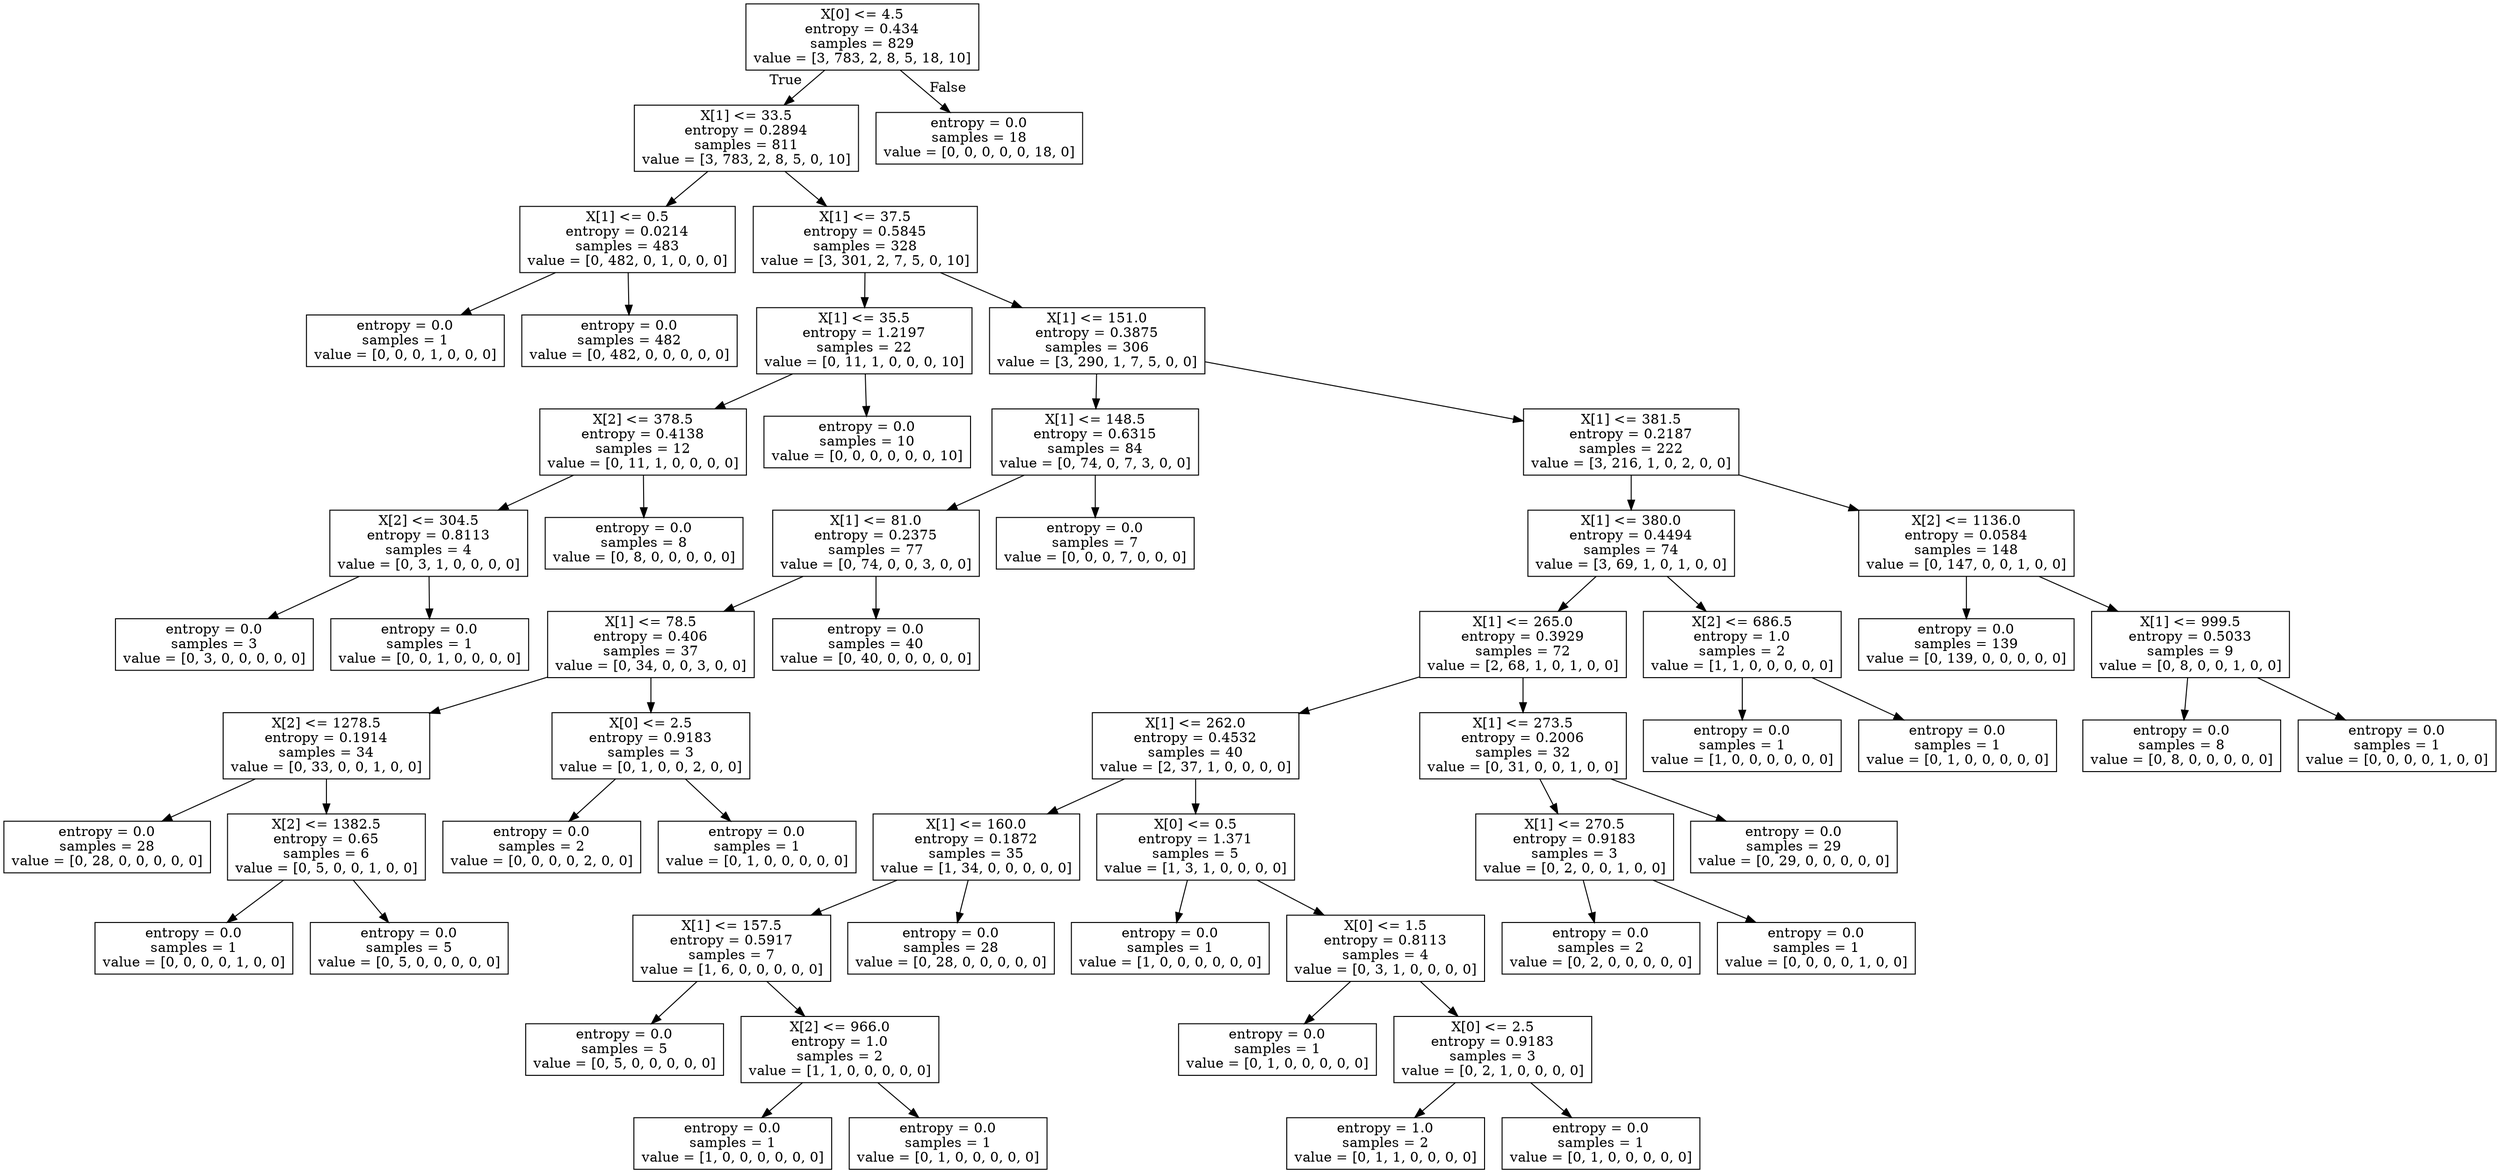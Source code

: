 digraph Tree {
node [shape=box] ;
0 [label="X[0] <= 4.5\nentropy = 0.434\nsamples = 829\nvalue = [3, 783, 2, 8, 5, 18, 10]"] ;
1 [label="X[1] <= 33.5\nentropy = 0.2894\nsamples = 811\nvalue = [3, 783, 2, 8, 5, 0, 10]"] ;
0 -> 1 [labeldistance=2.5, labelangle=45, headlabel="True"] ;
2 [label="X[1] <= 0.5\nentropy = 0.0214\nsamples = 483\nvalue = [0, 482, 0, 1, 0, 0, 0]"] ;
1 -> 2 ;
3 [label="entropy = 0.0\nsamples = 1\nvalue = [0, 0, 0, 1, 0, 0, 0]"] ;
2 -> 3 ;
4 [label="entropy = 0.0\nsamples = 482\nvalue = [0, 482, 0, 0, 0, 0, 0]"] ;
2 -> 4 ;
5 [label="X[1] <= 37.5\nentropy = 0.5845\nsamples = 328\nvalue = [3, 301, 2, 7, 5, 0, 10]"] ;
1 -> 5 ;
6 [label="X[1] <= 35.5\nentropy = 1.2197\nsamples = 22\nvalue = [0, 11, 1, 0, 0, 0, 10]"] ;
5 -> 6 ;
7 [label="X[2] <= 378.5\nentropy = 0.4138\nsamples = 12\nvalue = [0, 11, 1, 0, 0, 0, 0]"] ;
6 -> 7 ;
8 [label="X[2] <= 304.5\nentropy = 0.8113\nsamples = 4\nvalue = [0, 3, 1, 0, 0, 0, 0]"] ;
7 -> 8 ;
9 [label="entropy = 0.0\nsamples = 3\nvalue = [0, 3, 0, 0, 0, 0, 0]"] ;
8 -> 9 ;
10 [label="entropy = 0.0\nsamples = 1\nvalue = [0, 0, 1, 0, 0, 0, 0]"] ;
8 -> 10 ;
11 [label="entropy = 0.0\nsamples = 8\nvalue = [0, 8, 0, 0, 0, 0, 0]"] ;
7 -> 11 ;
12 [label="entropy = 0.0\nsamples = 10\nvalue = [0, 0, 0, 0, 0, 0, 10]"] ;
6 -> 12 ;
13 [label="X[1] <= 151.0\nentropy = 0.3875\nsamples = 306\nvalue = [3, 290, 1, 7, 5, 0, 0]"] ;
5 -> 13 ;
14 [label="X[1] <= 148.5\nentropy = 0.6315\nsamples = 84\nvalue = [0, 74, 0, 7, 3, 0, 0]"] ;
13 -> 14 ;
15 [label="X[1] <= 81.0\nentropy = 0.2375\nsamples = 77\nvalue = [0, 74, 0, 0, 3, 0, 0]"] ;
14 -> 15 ;
16 [label="X[1] <= 78.5\nentropy = 0.406\nsamples = 37\nvalue = [0, 34, 0, 0, 3, 0, 0]"] ;
15 -> 16 ;
17 [label="X[2] <= 1278.5\nentropy = 0.1914\nsamples = 34\nvalue = [0, 33, 0, 0, 1, 0, 0]"] ;
16 -> 17 ;
18 [label="entropy = 0.0\nsamples = 28\nvalue = [0, 28, 0, 0, 0, 0, 0]"] ;
17 -> 18 ;
19 [label="X[2] <= 1382.5\nentropy = 0.65\nsamples = 6\nvalue = [0, 5, 0, 0, 1, 0, 0]"] ;
17 -> 19 ;
20 [label="entropy = 0.0\nsamples = 1\nvalue = [0, 0, 0, 0, 1, 0, 0]"] ;
19 -> 20 ;
21 [label="entropy = 0.0\nsamples = 5\nvalue = [0, 5, 0, 0, 0, 0, 0]"] ;
19 -> 21 ;
22 [label="X[0] <= 2.5\nentropy = 0.9183\nsamples = 3\nvalue = [0, 1, 0, 0, 2, 0, 0]"] ;
16 -> 22 ;
23 [label="entropy = 0.0\nsamples = 2\nvalue = [0, 0, 0, 0, 2, 0, 0]"] ;
22 -> 23 ;
24 [label="entropy = 0.0\nsamples = 1\nvalue = [0, 1, 0, 0, 0, 0, 0]"] ;
22 -> 24 ;
25 [label="entropy = 0.0\nsamples = 40\nvalue = [0, 40, 0, 0, 0, 0, 0]"] ;
15 -> 25 ;
26 [label="entropy = 0.0\nsamples = 7\nvalue = [0, 0, 0, 7, 0, 0, 0]"] ;
14 -> 26 ;
27 [label="X[1] <= 381.5\nentropy = 0.2187\nsamples = 222\nvalue = [3, 216, 1, 0, 2, 0, 0]"] ;
13 -> 27 ;
28 [label="X[1] <= 380.0\nentropy = 0.4494\nsamples = 74\nvalue = [3, 69, 1, 0, 1, 0, 0]"] ;
27 -> 28 ;
29 [label="X[1] <= 265.0\nentropy = 0.3929\nsamples = 72\nvalue = [2, 68, 1, 0, 1, 0, 0]"] ;
28 -> 29 ;
30 [label="X[1] <= 262.0\nentropy = 0.4532\nsamples = 40\nvalue = [2, 37, 1, 0, 0, 0, 0]"] ;
29 -> 30 ;
31 [label="X[1] <= 160.0\nentropy = 0.1872\nsamples = 35\nvalue = [1, 34, 0, 0, 0, 0, 0]"] ;
30 -> 31 ;
32 [label="X[1] <= 157.5\nentropy = 0.5917\nsamples = 7\nvalue = [1, 6, 0, 0, 0, 0, 0]"] ;
31 -> 32 ;
33 [label="entropy = 0.0\nsamples = 5\nvalue = [0, 5, 0, 0, 0, 0, 0]"] ;
32 -> 33 ;
34 [label="X[2] <= 966.0\nentropy = 1.0\nsamples = 2\nvalue = [1, 1, 0, 0, 0, 0, 0]"] ;
32 -> 34 ;
35 [label="entropy = 0.0\nsamples = 1\nvalue = [1, 0, 0, 0, 0, 0, 0]"] ;
34 -> 35 ;
36 [label="entropy = 0.0\nsamples = 1\nvalue = [0, 1, 0, 0, 0, 0, 0]"] ;
34 -> 36 ;
37 [label="entropy = 0.0\nsamples = 28\nvalue = [0, 28, 0, 0, 0, 0, 0]"] ;
31 -> 37 ;
38 [label="X[0] <= 0.5\nentropy = 1.371\nsamples = 5\nvalue = [1, 3, 1, 0, 0, 0, 0]"] ;
30 -> 38 ;
39 [label="entropy = 0.0\nsamples = 1\nvalue = [1, 0, 0, 0, 0, 0, 0]"] ;
38 -> 39 ;
40 [label="X[0] <= 1.5\nentropy = 0.8113\nsamples = 4\nvalue = [0, 3, 1, 0, 0, 0, 0]"] ;
38 -> 40 ;
41 [label="entropy = 0.0\nsamples = 1\nvalue = [0, 1, 0, 0, 0, 0, 0]"] ;
40 -> 41 ;
42 [label="X[0] <= 2.5\nentropy = 0.9183\nsamples = 3\nvalue = [0, 2, 1, 0, 0, 0, 0]"] ;
40 -> 42 ;
43 [label="entropy = 1.0\nsamples = 2\nvalue = [0, 1, 1, 0, 0, 0, 0]"] ;
42 -> 43 ;
44 [label="entropy = 0.0\nsamples = 1\nvalue = [0, 1, 0, 0, 0, 0, 0]"] ;
42 -> 44 ;
45 [label="X[1] <= 273.5\nentropy = 0.2006\nsamples = 32\nvalue = [0, 31, 0, 0, 1, 0, 0]"] ;
29 -> 45 ;
46 [label="X[1] <= 270.5\nentropy = 0.9183\nsamples = 3\nvalue = [0, 2, 0, 0, 1, 0, 0]"] ;
45 -> 46 ;
47 [label="entropy = 0.0\nsamples = 2\nvalue = [0, 2, 0, 0, 0, 0, 0]"] ;
46 -> 47 ;
48 [label="entropy = 0.0\nsamples = 1\nvalue = [0, 0, 0, 0, 1, 0, 0]"] ;
46 -> 48 ;
49 [label="entropy = 0.0\nsamples = 29\nvalue = [0, 29, 0, 0, 0, 0, 0]"] ;
45 -> 49 ;
50 [label="X[2] <= 686.5\nentropy = 1.0\nsamples = 2\nvalue = [1, 1, 0, 0, 0, 0, 0]"] ;
28 -> 50 ;
51 [label="entropy = 0.0\nsamples = 1\nvalue = [1, 0, 0, 0, 0, 0, 0]"] ;
50 -> 51 ;
52 [label="entropy = 0.0\nsamples = 1\nvalue = [0, 1, 0, 0, 0, 0, 0]"] ;
50 -> 52 ;
53 [label="X[2] <= 1136.0\nentropy = 0.0584\nsamples = 148\nvalue = [0, 147, 0, 0, 1, 0, 0]"] ;
27 -> 53 ;
54 [label="entropy = 0.0\nsamples = 139\nvalue = [0, 139, 0, 0, 0, 0, 0]"] ;
53 -> 54 ;
55 [label="X[1] <= 999.5\nentropy = 0.5033\nsamples = 9\nvalue = [0, 8, 0, 0, 1, 0, 0]"] ;
53 -> 55 ;
56 [label="entropy = 0.0\nsamples = 8\nvalue = [0, 8, 0, 0, 0, 0, 0]"] ;
55 -> 56 ;
57 [label="entropy = 0.0\nsamples = 1\nvalue = [0, 0, 0, 0, 1, 0, 0]"] ;
55 -> 57 ;
58 [label="entropy = 0.0\nsamples = 18\nvalue = [0, 0, 0, 0, 0, 18, 0]"] ;
0 -> 58 [labeldistance=2.5, labelangle=-45, headlabel="False"] ;
}